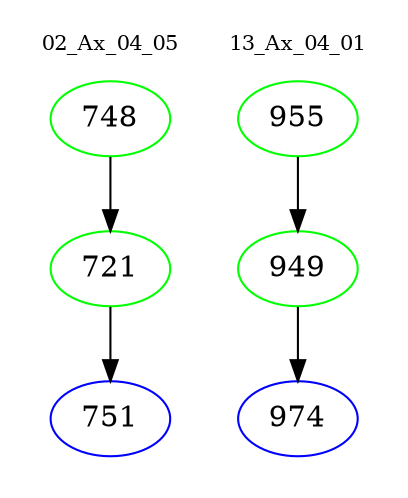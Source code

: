 digraph{
subgraph cluster_0 {
color = white
label = "02_Ax_04_05";
fontsize=10;
T0_748 [label="748", color="green"]
T0_748 -> T0_721 [color="black"]
T0_721 [label="721", color="green"]
T0_721 -> T0_751 [color="black"]
T0_751 [label="751", color="blue"]
}
subgraph cluster_1 {
color = white
label = "13_Ax_04_01";
fontsize=10;
T1_955 [label="955", color="green"]
T1_955 -> T1_949 [color="black"]
T1_949 [label="949", color="green"]
T1_949 -> T1_974 [color="black"]
T1_974 [label="974", color="blue"]
}
}
